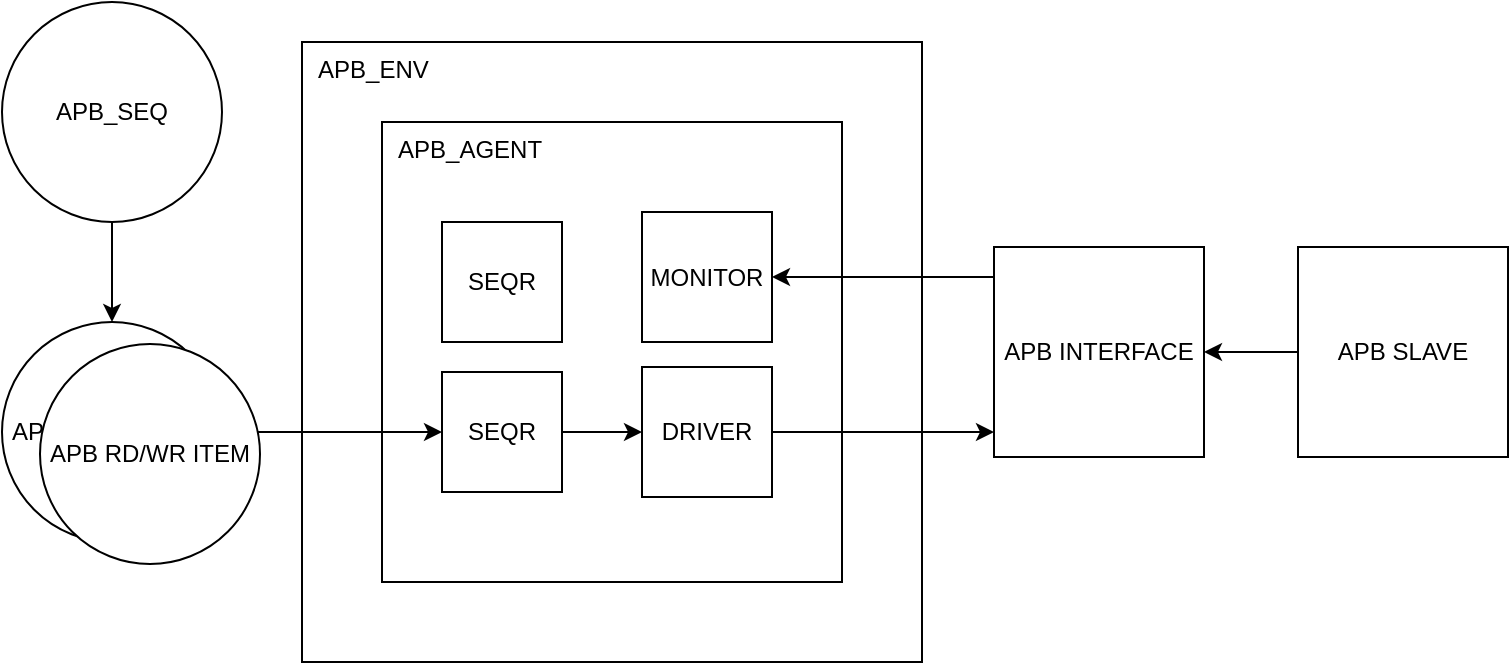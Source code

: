 <mxfile version="21.3.7" type="github">
  <diagram name="Page-1" id="OKa-B9e_yXjHGeky_8VJ">
    <mxGraphModel dx="1050" dy="491" grid="1" gridSize="10" guides="1" tooltips="1" connect="1" arrows="1" fold="1" page="1" pageScale="1" pageWidth="850" pageHeight="1100" math="0" shadow="0">
      <root>
        <mxCell id="0" />
        <mxCell id="1" parent="0" />
        <mxCell id="HHQQYjh-ZO9xvZs-_qbW-1" value="&amp;nbsp; APB_ENV" style="whiteSpace=wrap;html=1;aspect=fixed;align=left;verticalAlign=top;" parent="1" vertex="1">
          <mxGeometry x="170" y="120" width="310" height="310" as="geometry" />
        </mxCell>
        <mxCell id="HHQQYjh-ZO9xvZs-_qbW-2" value="&amp;nbsp; APB_AGENT" style="html=1;aspect=fixed;fillColor=none;align=left;verticalAlign=top;" parent="1" vertex="1">
          <mxGeometry x="210" y="160" width="230" height="230" as="geometry" />
        </mxCell>
        <mxCell id="HHQQYjh-ZO9xvZs-_qbW-4" value="APB INTERFACE" style="whiteSpace=wrap;html=1;aspect=fixed;" parent="1" vertex="1">
          <mxGeometry x="516" y="222.5" width="105" height="105" as="geometry" />
        </mxCell>
        <mxCell id="HHQQYjh-ZO9xvZs-_qbW-9" value="" style="edgeStyle=orthogonalEdgeStyle;rounded=0;orthogonalLoop=1;jettySize=auto;html=1;entryX=1;entryY=0.5;entryDx=0;entryDy=0;" parent="1" source="HHQQYjh-ZO9xvZs-_qbW-4" target="HHQQYjh-ZO9xvZs-_qbW-8" edge="1">
          <mxGeometry relative="1" as="geometry">
            <Array as="points">
              <mxPoint x="468" y="238" />
            </Array>
          </mxGeometry>
        </mxCell>
        <mxCell id="HHQQYjh-ZO9xvZs-_qbW-10" value="" style="edgeStyle=orthogonalEdgeStyle;rounded=0;orthogonalLoop=1;jettySize=auto;html=1;" parent="1" source="HHQQYjh-ZO9xvZs-_qbW-5" target="HHQQYjh-ZO9xvZs-_qbW-4" edge="1">
          <mxGeometry relative="1" as="geometry">
            <Array as="points">
              <mxPoint x="500" y="315" />
              <mxPoint x="500" y="315" />
            </Array>
          </mxGeometry>
        </mxCell>
        <mxCell id="HHQQYjh-ZO9xvZs-_qbW-5" value="DRIVER" style="whiteSpace=wrap;html=1;aspect=fixed;" parent="1" vertex="1">
          <mxGeometry x="340" y="282.5" width="65" height="65" as="geometry" />
        </mxCell>
        <mxCell id="HHQQYjh-ZO9xvZs-_qbW-13" value="" style="edgeStyle=orthogonalEdgeStyle;rounded=0;orthogonalLoop=1;jettySize=auto;html=1;" parent="1" source="HHQQYjh-ZO9xvZs-_qbW-6" target="HHQQYjh-ZO9xvZs-_qbW-5" edge="1">
          <mxGeometry relative="1" as="geometry" />
        </mxCell>
        <mxCell id="HHQQYjh-ZO9xvZs-_qbW-6" value="SEQR" style="whiteSpace=wrap;html=1;aspect=fixed;" parent="1" vertex="1">
          <mxGeometry x="240" y="285" width="60" height="60" as="geometry" />
        </mxCell>
        <mxCell id="HHQQYjh-ZO9xvZs-_qbW-8" value="MONITOR" style="whiteSpace=wrap;html=1;aspect=fixed;" parent="1" vertex="1">
          <mxGeometry x="340" y="205" width="65" height="65" as="geometry" />
        </mxCell>
        <mxCell id="HHQQYjh-ZO9xvZs-_qbW-14" value="" style="edgeStyle=orthogonalEdgeStyle;rounded=0;orthogonalLoop=1;jettySize=auto;html=1;" parent="1" source="HHQQYjh-ZO9xvZs-_qbW-12" target="HHQQYjh-ZO9xvZs-_qbW-4" edge="1">
          <mxGeometry relative="1" as="geometry" />
        </mxCell>
        <mxCell id="HHQQYjh-ZO9xvZs-_qbW-12" value="APB SLAVE" style="whiteSpace=wrap;html=1;aspect=fixed;" parent="1" vertex="1">
          <mxGeometry x="668" y="222.5" width="105" height="105" as="geometry" />
        </mxCell>
        <mxCell id="HHQQYjh-ZO9xvZs-_qbW-15" value="SEQR" style="whiteSpace=wrap;html=1;aspect=fixed;" parent="1" vertex="1">
          <mxGeometry x="240" y="210" width="60" height="60" as="geometry" />
        </mxCell>
        <mxCell id="HHQQYjh-ZO9xvZs-_qbW-18" value="" style="edgeStyle=orthogonalEdgeStyle;rounded=0;orthogonalLoop=1;jettySize=auto;html=1;" parent="1" source="HHQQYjh-ZO9xvZs-_qbW-16" target="HHQQYjh-ZO9xvZs-_qbW-17" edge="1">
          <mxGeometry relative="1" as="geometry" />
        </mxCell>
        <mxCell id="HHQQYjh-ZO9xvZs-_qbW-16" value="APB_SEQ" style="ellipse;whiteSpace=wrap;html=1;aspect=fixed;" parent="1" vertex="1">
          <mxGeometry x="20" y="100" width="110" height="110" as="geometry" />
        </mxCell>
        <mxCell id="HHQQYjh-ZO9xvZs-_qbW-20" style="edgeStyle=orthogonalEdgeStyle;rounded=0;orthogonalLoop=1;jettySize=auto;html=1;entryX=0;entryY=0.5;entryDx=0;entryDy=0;" parent="1" source="HHQQYjh-ZO9xvZs-_qbW-17" target="HHQQYjh-ZO9xvZs-_qbW-6" edge="1">
          <mxGeometry relative="1" as="geometry" />
        </mxCell>
        <mxCell id="HHQQYjh-ZO9xvZs-_qbW-17" value="APB RD/WR ITEM" style="ellipse;whiteSpace=wrap;html=1;aspect=fixed;" parent="1" vertex="1">
          <mxGeometry x="20" y="260" width="110" height="110" as="geometry" />
        </mxCell>
        <mxCell id="HHQQYjh-ZO9xvZs-_qbW-21" value="APB RD/WR ITEM" style="ellipse;whiteSpace=wrap;html=1;aspect=fixed;" parent="1" vertex="1">
          <mxGeometry x="39" y="271" width="110" height="110" as="geometry" />
        </mxCell>
      </root>
    </mxGraphModel>
  </diagram>
</mxfile>
